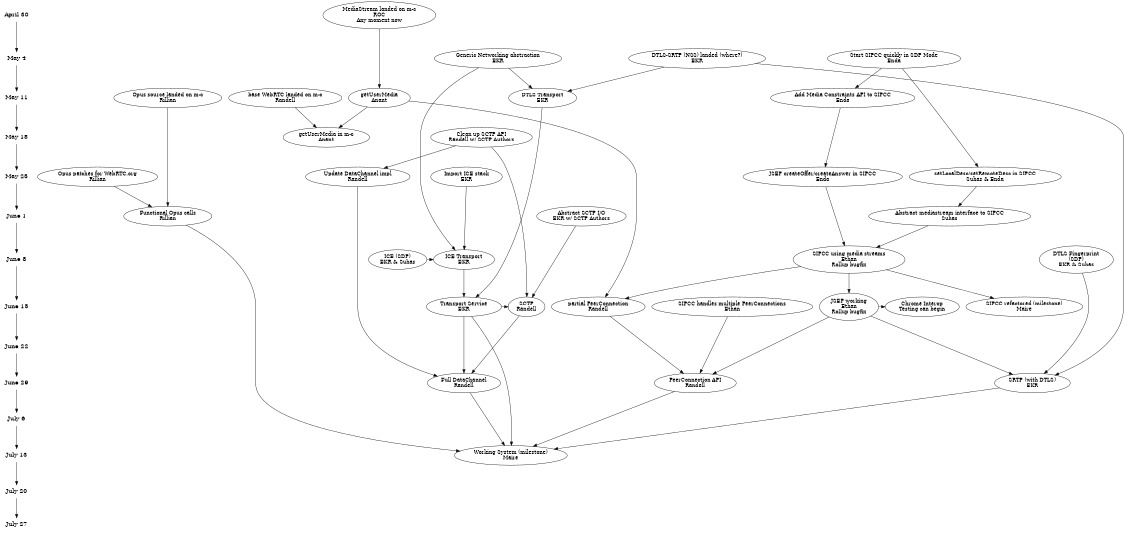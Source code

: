 digraph G {
ranksep=.75; size = "7.5,7.5";
{
node [shape=plaintext, fontsize=16]; /* the time-line graph */ 
     "April 30"-> "May 4"-> "May 11"-> "May 18"-> "May 25"-> "June 1"-> "June 8"-> "June 15"-> "June 22"-> "June 29"-> "July 6"-> "July 13"-> "July 20"-> "July 27"
}

	{rank = same; "April 30";
	   mediastream [label = "MediaStream landed on m-c\nROC\nAny moment now"];
        }
        
        {
           rank = same; "May 4";
	   genericio [label = "Generic Networking abstraction\nEKR"]
	   dtlssrtp [label = "DTLS-SRTP (NSS) landed (where?)\nEKR"]
	   sipccsdp [ label = "Start SIPCC quickly in SDP Mode\nEnda"]; // 1 week
        }

	{rank = same; "May 11";
	   webrtc [label = "base WebRTC landed on m-c\nRandell"];
	   opussrc [label = "Opus source landed on m-c\nRillian"]
	   getusermedia [label = "getUserMedia\nAnant"]
	   dtlstransport [label = "DTLS Transport\nEKR" ];
           sipccmediaconstraints [ label = "Add Media Constraints API to SIPCC\nEnda"]; // 1 week
	}
        mediastream->getusermedia

	dtlssrtp -> dtlstransport
	genericio -> dtlstransport

	{rank = same; "May 18";
	   getusermedia_mc [label = "getUserMedia in m-c\nAnant"]
	   sctpupdate [label = "Clean up SCTP API\nRandell w/ SCTP Authors"];
	}
	webrtc->getusermedia_mc
	getusermedia->getusermedia_mc
	
	{rank = same; "May 25";
	   nicer [label = "Import ICE stack\nEKR"];
	   sipccsetdesc [ label = "setLocalDesc/setRemoteDesc in SIPCC\nSuhas & Enda"]; // 3 weeks
	   datachannelupdate [label = "Update DataChannel impl\nRandell"];
	   opuswebrtc [label = "Opus patches for WebRTC.org\nRillian"];
           sipccjsep [ label = "JSEP createOffer/createAnswer in SIPCC\nEnda"]; // 2 weeks
        }	   	   
        sipccsdp -> sipccmediaconstraints
        sipccsdp -> sipccsetdesc

	{rank = same; "June 1";
	   sctpio [ label = "Abstract SCTP I/O\nEKR w/ SCTP Authors"]
	   opus [ label = "Functional Opus calls\nRillian"];
           sipccsetmediainterface [label ="Abstract mediastream interface to SIPCC\nSuhas"]; // 1 week
        }
	getusermedia -> peerconnection_first
	opussrc -> opus
	opuswebrtc -> opus
        sipccmediaconstraints -> sipccjsep
        sipccsetdesc -> sipccsetmediainterface

	{rank = same; "June 8";
	   icetransport [ label = "ICE Transport\nEKR"];
	   dtlsfingerprint [ label = "DTLS Fingerprint\n(SDP)\nEKR & Suhas"];
	   iceparams [label = "ICE (SDP)\nEKR & Suhas"];
           sipccusemediastreams [label = "SIPCC using media streams\nEthan\nRollup bugfix"]; //  1 week
	}

	nicer -> icetransport
        sipccjsep -> sipccusemediastreams
        sipccsetmediainterface -> sipccusemediastreams
	genericio -> icetransport
	iceparams -> icetransport

	{rank = same; "June 15";
	   transport [label = "Transport Service\nEKR"];
	   sctp [label = "SCTP\nRandell"];
	   sipccrefactor [label = "SIPCC refactored (milestone)\nMaire"];
           sipccmultipeerconn [label = "SIPCC handles multiple PeerConnections\nEthan"] // 3 weeks
	   peerconnection_first [label = "partial PeerConnection\nRandell"];
	   JSEP [ label = "JSEP working\nEthan\nRollup bugfix"]; //  1 week
	   chrome [ label = "Chrome Interop\nTesting can begin"];
	 } 
	 sipccusemediastreams -> sipccrefactor
	 sipccusemediastreams -> "JSEP"
	 dtlstransport -> transport
	 icetransport -> transport
	 sipccusemediastreams -> peerconnection_first
	 JSEP->chrome

        {rank = same; "June 22"; }

        {rank = same; "June 29"; 
	   peerconnection [label = "PeerConnection API\nRandell"];
	   datachannel [label = "Full DataChannel\nRandell"];
	   srtp [label = "SRTP (with DTLS)\nEKR"] }
        dtlsfingerprint -> srtp
	dtlssrtp -> srtp
	"JSEP" -> srtp
        sipccmultipeerconn -> peerconnection

        {rank = same; "July 13"; 
	   working [ label = "Working System (milestone)\nMaire" ] }
	

	transport -> working
	transport -> datachannel
	peerconnection_first -> peerconnection
	peerconnection -> working
	"JSEP" -> peerconnection
	sctpio-> sctp
	sctpupdate -> sctp
	sctpupdate -> datachannelupdate
	datachannelupdate -> datachannel
	sctp -> datachannel
	transport ->sctp
	datachannel -> working
	srtp -> working

	opus -> working
}

